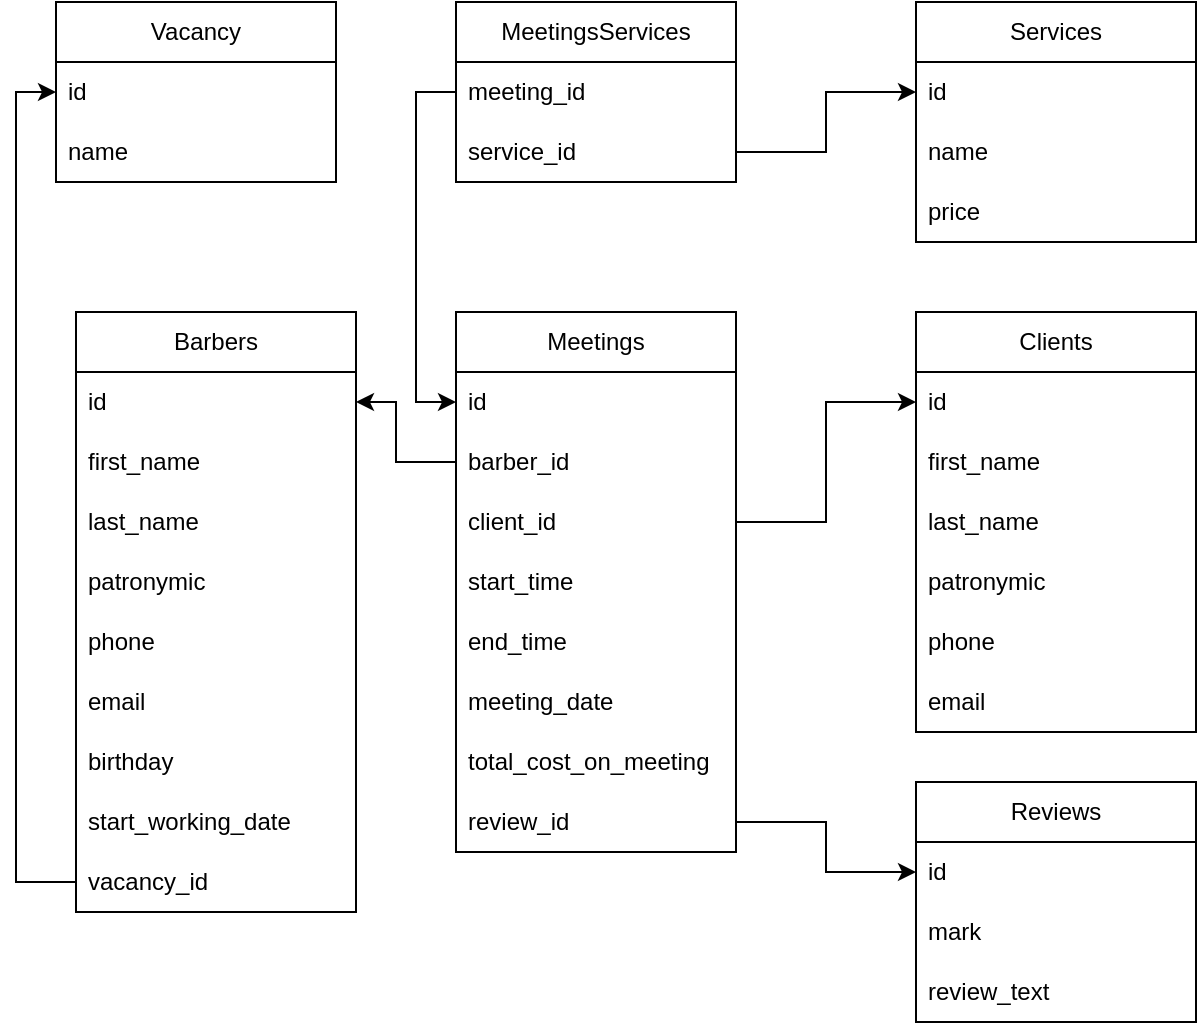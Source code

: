 <mxfile version="28.2.7">
  <diagram name="Страница — 1" id="1cuK12393pWJj8hoVY2m">
    <mxGraphModel dx="1717" dy="733" grid="1" gridSize="10" guides="1" tooltips="1" connect="1" arrows="1" fold="1" page="1" pageScale="1" pageWidth="827" pageHeight="1169" math="0" shadow="0">
      <root>
        <mxCell id="0" />
        <mxCell id="1" parent="0" />
        <mxCell id="9W_tzA5p6KgLk8yMx8yy-1" value="Vacancy" style="swimlane;fontStyle=0;childLayout=stackLayout;horizontal=1;startSize=30;horizontalStack=0;resizeParent=1;resizeParentMax=0;resizeLast=0;collapsible=1;marginBottom=0;whiteSpace=wrap;html=1;" vertex="1" parent="1">
          <mxGeometry x="40" y="30" width="140" height="90" as="geometry" />
        </mxCell>
        <mxCell id="9W_tzA5p6KgLk8yMx8yy-2" value="id" style="text;strokeColor=none;fillColor=none;align=left;verticalAlign=middle;spacingLeft=4;spacingRight=4;overflow=hidden;points=[[0,0.5],[1,0.5]];portConstraint=eastwest;rotatable=0;whiteSpace=wrap;html=1;" vertex="1" parent="9W_tzA5p6KgLk8yMx8yy-1">
          <mxGeometry y="30" width="140" height="30" as="geometry" />
        </mxCell>
        <mxCell id="9W_tzA5p6KgLk8yMx8yy-3" value="name" style="text;strokeColor=none;fillColor=none;align=left;verticalAlign=middle;spacingLeft=4;spacingRight=4;overflow=hidden;points=[[0,0.5],[1,0.5]];portConstraint=eastwest;rotatable=0;whiteSpace=wrap;html=1;" vertex="1" parent="9W_tzA5p6KgLk8yMx8yy-1">
          <mxGeometry y="60" width="140" height="30" as="geometry" />
        </mxCell>
        <mxCell id="9W_tzA5p6KgLk8yMx8yy-5" value="Barbers" style="swimlane;fontStyle=0;childLayout=stackLayout;horizontal=1;startSize=30;horizontalStack=0;resizeParent=1;resizeParentMax=0;resizeLast=0;collapsible=1;marginBottom=0;whiteSpace=wrap;html=1;" vertex="1" parent="1">
          <mxGeometry x="50" y="185" width="140" height="300" as="geometry" />
        </mxCell>
        <mxCell id="9W_tzA5p6KgLk8yMx8yy-6" value="id" style="text;strokeColor=none;fillColor=none;align=left;verticalAlign=middle;spacingLeft=4;spacingRight=4;overflow=hidden;points=[[0,0.5],[1,0.5]];portConstraint=eastwest;rotatable=0;whiteSpace=wrap;html=1;" vertex="1" parent="9W_tzA5p6KgLk8yMx8yy-5">
          <mxGeometry y="30" width="140" height="30" as="geometry" />
        </mxCell>
        <mxCell id="9W_tzA5p6KgLk8yMx8yy-7" value="first_name" style="text;strokeColor=none;fillColor=none;align=left;verticalAlign=middle;spacingLeft=4;spacingRight=4;overflow=hidden;points=[[0,0.5],[1,0.5]];portConstraint=eastwest;rotatable=0;whiteSpace=wrap;html=1;" vertex="1" parent="9W_tzA5p6KgLk8yMx8yy-5">
          <mxGeometry y="60" width="140" height="30" as="geometry" />
        </mxCell>
        <mxCell id="9W_tzA5p6KgLk8yMx8yy-8" value="last_name" style="text;strokeColor=none;fillColor=none;align=left;verticalAlign=middle;spacingLeft=4;spacingRight=4;overflow=hidden;points=[[0,0.5],[1,0.5]];portConstraint=eastwest;rotatable=0;whiteSpace=wrap;html=1;" vertex="1" parent="9W_tzA5p6KgLk8yMx8yy-5">
          <mxGeometry y="90" width="140" height="30" as="geometry" />
        </mxCell>
        <mxCell id="9W_tzA5p6KgLk8yMx8yy-9" value="patronymic" style="text;strokeColor=none;fillColor=none;align=left;verticalAlign=middle;spacingLeft=4;spacingRight=4;overflow=hidden;points=[[0,0.5],[1,0.5]];portConstraint=eastwest;rotatable=0;whiteSpace=wrap;html=1;" vertex="1" parent="9W_tzA5p6KgLk8yMx8yy-5">
          <mxGeometry y="120" width="140" height="30" as="geometry" />
        </mxCell>
        <mxCell id="9W_tzA5p6KgLk8yMx8yy-10" value="phone" style="text;strokeColor=none;fillColor=none;align=left;verticalAlign=middle;spacingLeft=4;spacingRight=4;overflow=hidden;points=[[0,0.5],[1,0.5]];portConstraint=eastwest;rotatable=0;whiteSpace=wrap;html=1;" vertex="1" parent="9W_tzA5p6KgLk8yMx8yy-5">
          <mxGeometry y="150" width="140" height="30" as="geometry" />
        </mxCell>
        <mxCell id="9W_tzA5p6KgLk8yMx8yy-11" value="email" style="text;strokeColor=none;fillColor=none;align=left;verticalAlign=middle;spacingLeft=4;spacingRight=4;overflow=hidden;points=[[0,0.5],[1,0.5]];portConstraint=eastwest;rotatable=0;whiteSpace=wrap;html=1;" vertex="1" parent="9W_tzA5p6KgLk8yMx8yy-5">
          <mxGeometry y="180" width="140" height="30" as="geometry" />
        </mxCell>
        <mxCell id="9W_tzA5p6KgLk8yMx8yy-12" value="birthday" style="text;strokeColor=none;fillColor=none;align=left;verticalAlign=middle;spacingLeft=4;spacingRight=4;overflow=hidden;points=[[0,0.5],[1,0.5]];portConstraint=eastwest;rotatable=0;whiteSpace=wrap;html=1;" vertex="1" parent="9W_tzA5p6KgLk8yMx8yy-5">
          <mxGeometry y="210" width="140" height="30" as="geometry" />
        </mxCell>
        <mxCell id="9W_tzA5p6KgLk8yMx8yy-13" value="start_working_date" style="text;strokeColor=none;fillColor=none;align=left;verticalAlign=middle;spacingLeft=4;spacingRight=4;overflow=hidden;points=[[0,0.5],[1,0.5]];portConstraint=eastwest;rotatable=0;whiteSpace=wrap;html=1;" vertex="1" parent="9W_tzA5p6KgLk8yMx8yy-5">
          <mxGeometry y="240" width="140" height="30" as="geometry" />
        </mxCell>
        <mxCell id="9W_tzA5p6KgLk8yMx8yy-14" value="vacancy_id" style="text;strokeColor=none;fillColor=none;align=left;verticalAlign=middle;spacingLeft=4;spacingRight=4;overflow=hidden;points=[[0,0.5],[1,0.5]];portConstraint=eastwest;rotatable=0;whiteSpace=wrap;html=1;" vertex="1" parent="9W_tzA5p6KgLk8yMx8yy-5">
          <mxGeometry y="270" width="140" height="30" as="geometry" />
        </mxCell>
        <mxCell id="9W_tzA5p6KgLk8yMx8yy-16" style="edgeStyle=orthogonalEdgeStyle;rounded=0;orthogonalLoop=1;jettySize=auto;html=1;entryX=0;entryY=0.5;entryDx=0;entryDy=0;" edge="1" parent="1" source="9W_tzA5p6KgLk8yMx8yy-14" target="9W_tzA5p6KgLk8yMx8yy-1">
          <mxGeometry relative="1" as="geometry" />
        </mxCell>
        <mxCell id="9W_tzA5p6KgLk8yMx8yy-17" value="Services" style="swimlane;fontStyle=0;childLayout=stackLayout;horizontal=1;startSize=30;horizontalStack=0;resizeParent=1;resizeParentMax=0;resizeLast=0;collapsible=1;marginBottom=0;whiteSpace=wrap;html=1;" vertex="1" parent="1">
          <mxGeometry x="470" y="30" width="140" height="120" as="geometry" />
        </mxCell>
        <mxCell id="9W_tzA5p6KgLk8yMx8yy-18" value="id" style="text;strokeColor=none;fillColor=none;align=left;verticalAlign=middle;spacingLeft=4;spacingRight=4;overflow=hidden;points=[[0,0.5],[1,0.5]];portConstraint=eastwest;rotatable=0;whiteSpace=wrap;html=1;" vertex="1" parent="9W_tzA5p6KgLk8yMx8yy-17">
          <mxGeometry y="30" width="140" height="30" as="geometry" />
        </mxCell>
        <mxCell id="9W_tzA5p6KgLk8yMx8yy-19" value="name" style="text;strokeColor=none;fillColor=none;align=left;verticalAlign=middle;spacingLeft=4;spacingRight=4;overflow=hidden;points=[[0,0.5],[1,0.5]];portConstraint=eastwest;rotatable=0;whiteSpace=wrap;html=1;" vertex="1" parent="9W_tzA5p6KgLk8yMx8yy-17">
          <mxGeometry y="60" width="140" height="30" as="geometry" />
        </mxCell>
        <mxCell id="9W_tzA5p6KgLk8yMx8yy-20" value="price" style="text;strokeColor=none;fillColor=none;align=left;verticalAlign=middle;spacingLeft=4;spacingRight=4;overflow=hidden;points=[[0,0.5],[1,0.5]];portConstraint=eastwest;rotatable=0;whiteSpace=wrap;html=1;" vertex="1" parent="9W_tzA5p6KgLk8yMx8yy-17">
          <mxGeometry y="90" width="140" height="30" as="geometry" />
        </mxCell>
        <mxCell id="9W_tzA5p6KgLk8yMx8yy-21" value="Clients" style="swimlane;fontStyle=0;childLayout=stackLayout;horizontal=1;startSize=30;horizontalStack=0;resizeParent=1;resizeParentMax=0;resizeLast=0;collapsible=1;marginBottom=0;whiteSpace=wrap;html=1;" vertex="1" parent="1">
          <mxGeometry x="470" y="185" width="140" height="210" as="geometry" />
        </mxCell>
        <mxCell id="9W_tzA5p6KgLk8yMx8yy-22" value="id" style="text;strokeColor=none;fillColor=none;align=left;verticalAlign=middle;spacingLeft=4;spacingRight=4;overflow=hidden;points=[[0,0.5],[1,0.5]];portConstraint=eastwest;rotatable=0;whiteSpace=wrap;html=1;" vertex="1" parent="9W_tzA5p6KgLk8yMx8yy-21">
          <mxGeometry y="30" width="140" height="30" as="geometry" />
        </mxCell>
        <mxCell id="9W_tzA5p6KgLk8yMx8yy-23" value="first_name" style="text;strokeColor=none;fillColor=none;align=left;verticalAlign=middle;spacingLeft=4;spacingRight=4;overflow=hidden;points=[[0,0.5],[1,0.5]];portConstraint=eastwest;rotatable=0;whiteSpace=wrap;html=1;" vertex="1" parent="9W_tzA5p6KgLk8yMx8yy-21">
          <mxGeometry y="60" width="140" height="30" as="geometry" />
        </mxCell>
        <mxCell id="9W_tzA5p6KgLk8yMx8yy-24" value="last_name" style="text;strokeColor=none;fillColor=none;align=left;verticalAlign=middle;spacingLeft=4;spacingRight=4;overflow=hidden;points=[[0,0.5],[1,0.5]];portConstraint=eastwest;rotatable=0;whiteSpace=wrap;html=1;" vertex="1" parent="9W_tzA5p6KgLk8yMx8yy-21">
          <mxGeometry y="90" width="140" height="30" as="geometry" />
        </mxCell>
        <mxCell id="9W_tzA5p6KgLk8yMx8yy-25" value="patronymic" style="text;strokeColor=none;fillColor=none;align=left;verticalAlign=middle;spacingLeft=4;spacingRight=4;overflow=hidden;points=[[0,0.5],[1,0.5]];portConstraint=eastwest;rotatable=0;whiteSpace=wrap;html=1;" vertex="1" parent="9W_tzA5p6KgLk8yMx8yy-21">
          <mxGeometry y="120" width="140" height="30" as="geometry" />
        </mxCell>
        <mxCell id="9W_tzA5p6KgLk8yMx8yy-26" value="phone" style="text;strokeColor=none;fillColor=none;align=left;verticalAlign=middle;spacingLeft=4;spacingRight=4;overflow=hidden;points=[[0,0.5],[1,0.5]];portConstraint=eastwest;rotatable=0;whiteSpace=wrap;html=1;" vertex="1" parent="9W_tzA5p6KgLk8yMx8yy-21">
          <mxGeometry y="150" width="140" height="30" as="geometry" />
        </mxCell>
        <mxCell id="9W_tzA5p6KgLk8yMx8yy-27" value="email" style="text;strokeColor=none;fillColor=none;align=left;verticalAlign=middle;spacingLeft=4;spacingRight=4;overflow=hidden;points=[[0,0.5],[1,0.5]];portConstraint=eastwest;rotatable=0;whiteSpace=wrap;html=1;" vertex="1" parent="9W_tzA5p6KgLk8yMx8yy-21">
          <mxGeometry y="180" width="140" height="30" as="geometry" />
        </mxCell>
        <mxCell id="9W_tzA5p6KgLk8yMx8yy-31" value="&lt;div&gt;&lt;span style=&quot;background-color: transparent; color: light-dark(rgb(0, 0, 0), rgb(255, 255, 255));&quot;&gt;Meetings&lt;/span&gt;&lt;/div&gt;" style="swimlane;fontStyle=0;childLayout=stackLayout;horizontal=1;startSize=30;horizontalStack=0;resizeParent=1;resizeParentMax=0;resizeLast=0;collapsible=1;marginBottom=0;whiteSpace=wrap;html=1;" vertex="1" parent="1">
          <mxGeometry x="240" y="185" width="140" height="270" as="geometry" />
        </mxCell>
        <mxCell id="9W_tzA5p6KgLk8yMx8yy-32" value="id" style="text;strokeColor=none;fillColor=none;align=left;verticalAlign=middle;spacingLeft=4;spacingRight=4;overflow=hidden;points=[[0,0.5],[1,0.5]];portConstraint=eastwest;rotatable=0;whiteSpace=wrap;html=1;" vertex="1" parent="9W_tzA5p6KgLk8yMx8yy-31">
          <mxGeometry y="30" width="140" height="30" as="geometry" />
        </mxCell>
        <mxCell id="9W_tzA5p6KgLk8yMx8yy-33" value="barber_id" style="text;strokeColor=none;fillColor=none;align=left;verticalAlign=middle;spacingLeft=4;spacingRight=4;overflow=hidden;points=[[0,0.5],[1,0.5]];portConstraint=eastwest;rotatable=0;whiteSpace=wrap;html=1;" vertex="1" parent="9W_tzA5p6KgLk8yMx8yy-31">
          <mxGeometry y="60" width="140" height="30" as="geometry" />
        </mxCell>
        <mxCell id="9W_tzA5p6KgLk8yMx8yy-34" value="client_id" style="text;strokeColor=none;fillColor=none;align=left;verticalAlign=middle;spacingLeft=4;spacingRight=4;overflow=hidden;points=[[0,0.5],[1,0.5]];portConstraint=eastwest;rotatable=0;whiteSpace=wrap;html=1;" vertex="1" parent="9W_tzA5p6KgLk8yMx8yy-31">
          <mxGeometry y="90" width="140" height="30" as="geometry" />
        </mxCell>
        <mxCell id="9W_tzA5p6KgLk8yMx8yy-35" value="start_time" style="text;strokeColor=none;fillColor=none;align=left;verticalAlign=middle;spacingLeft=4;spacingRight=4;overflow=hidden;points=[[0,0.5],[1,0.5]];portConstraint=eastwest;rotatable=0;whiteSpace=wrap;html=1;" vertex="1" parent="9W_tzA5p6KgLk8yMx8yy-31">
          <mxGeometry y="120" width="140" height="30" as="geometry" />
        </mxCell>
        <mxCell id="9W_tzA5p6KgLk8yMx8yy-36" value="end_time" style="text;strokeColor=none;fillColor=none;align=left;verticalAlign=middle;spacingLeft=4;spacingRight=4;overflow=hidden;points=[[0,0.5],[1,0.5]];portConstraint=eastwest;rotatable=0;whiteSpace=wrap;html=1;" vertex="1" parent="9W_tzA5p6KgLk8yMx8yy-31">
          <mxGeometry y="150" width="140" height="30" as="geometry" />
        </mxCell>
        <mxCell id="9W_tzA5p6KgLk8yMx8yy-37" value="meeting_date" style="text;strokeColor=none;fillColor=none;align=left;verticalAlign=middle;spacingLeft=4;spacingRight=4;overflow=hidden;points=[[0,0.5],[1,0.5]];portConstraint=eastwest;rotatable=0;whiteSpace=wrap;html=1;" vertex="1" parent="9W_tzA5p6KgLk8yMx8yy-31">
          <mxGeometry y="180" width="140" height="30" as="geometry" />
        </mxCell>
        <mxCell id="9W_tzA5p6KgLk8yMx8yy-60" value="total_cost_on_meeting" style="text;strokeColor=none;fillColor=none;align=left;verticalAlign=middle;spacingLeft=4;spacingRight=4;overflow=hidden;points=[[0,0.5],[1,0.5]];portConstraint=eastwest;rotatable=0;whiteSpace=wrap;html=1;" vertex="1" parent="9W_tzA5p6KgLk8yMx8yy-31">
          <mxGeometry y="210" width="140" height="30" as="geometry" />
        </mxCell>
        <mxCell id="9W_tzA5p6KgLk8yMx8yy-58" value="review_id" style="text;strokeColor=none;fillColor=none;align=left;verticalAlign=middle;spacingLeft=4;spacingRight=4;overflow=hidden;points=[[0,0.5],[1,0.5]];portConstraint=eastwest;rotatable=0;whiteSpace=wrap;html=1;" vertex="1" parent="9W_tzA5p6KgLk8yMx8yy-31">
          <mxGeometry y="240" width="140" height="30" as="geometry" />
        </mxCell>
        <mxCell id="9W_tzA5p6KgLk8yMx8yy-46" value="MeetingsServices" style="swimlane;fontStyle=0;childLayout=stackLayout;horizontal=1;startSize=30;horizontalStack=0;resizeParent=1;resizeParentMax=0;resizeLast=0;collapsible=1;marginBottom=0;whiteSpace=wrap;html=1;" vertex="1" parent="1">
          <mxGeometry x="240" y="30" width="140" height="90" as="geometry" />
        </mxCell>
        <mxCell id="9W_tzA5p6KgLk8yMx8yy-47" value="meeting_id" style="text;strokeColor=none;fillColor=none;align=left;verticalAlign=middle;spacingLeft=4;spacingRight=4;overflow=hidden;points=[[0,0.5],[1,0.5]];portConstraint=eastwest;rotatable=0;whiteSpace=wrap;html=1;" vertex="1" parent="9W_tzA5p6KgLk8yMx8yy-46">
          <mxGeometry y="30" width="140" height="30" as="geometry" />
        </mxCell>
        <mxCell id="9W_tzA5p6KgLk8yMx8yy-48" value="service_id" style="text;strokeColor=none;fillColor=none;align=left;verticalAlign=middle;spacingLeft=4;spacingRight=4;overflow=hidden;points=[[0,0.5],[1,0.5]];portConstraint=eastwest;rotatable=0;whiteSpace=wrap;html=1;" vertex="1" parent="9W_tzA5p6KgLk8yMx8yy-46">
          <mxGeometry y="60" width="140" height="30" as="geometry" />
        </mxCell>
        <mxCell id="9W_tzA5p6KgLk8yMx8yy-50" style="edgeStyle=orthogonalEdgeStyle;rounded=0;orthogonalLoop=1;jettySize=auto;html=1;entryX=1;entryY=0.5;entryDx=0;entryDy=0;" edge="1" parent="1" source="9W_tzA5p6KgLk8yMx8yy-33" target="9W_tzA5p6KgLk8yMx8yy-6">
          <mxGeometry relative="1" as="geometry">
            <Array as="points">
              <mxPoint x="210" y="260" />
              <mxPoint x="210" y="230" />
            </Array>
          </mxGeometry>
        </mxCell>
        <mxCell id="9W_tzA5p6KgLk8yMx8yy-51" style="edgeStyle=orthogonalEdgeStyle;rounded=0;orthogonalLoop=1;jettySize=auto;html=1;entryX=0;entryY=0.5;entryDx=0;entryDy=0;" edge="1" parent="1" source="9W_tzA5p6KgLk8yMx8yy-34" target="9W_tzA5p6KgLk8yMx8yy-22">
          <mxGeometry relative="1" as="geometry" />
        </mxCell>
        <mxCell id="9W_tzA5p6KgLk8yMx8yy-52" style="edgeStyle=orthogonalEdgeStyle;rounded=0;orthogonalLoop=1;jettySize=auto;html=1;" edge="1" parent="1" source="9W_tzA5p6KgLk8yMx8yy-48" target="9W_tzA5p6KgLk8yMx8yy-18">
          <mxGeometry relative="1" as="geometry" />
        </mxCell>
        <mxCell id="9W_tzA5p6KgLk8yMx8yy-53" style="edgeStyle=orthogonalEdgeStyle;rounded=0;orthogonalLoop=1;jettySize=auto;html=1;entryX=0;entryY=0.5;entryDx=0;entryDy=0;" edge="1" parent="1" source="9W_tzA5p6KgLk8yMx8yy-47" target="9W_tzA5p6KgLk8yMx8yy-32">
          <mxGeometry relative="1" as="geometry" />
        </mxCell>
        <mxCell id="9W_tzA5p6KgLk8yMx8yy-54" value="Reviews" style="swimlane;fontStyle=0;childLayout=stackLayout;horizontal=1;startSize=30;horizontalStack=0;resizeParent=1;resizeParentMax=0;resizeLast=0;collapsible=1;marginBottom=0;whiteSpace=wrap;html=1;" vertex="1" parent="1">
          <mxGeometry x="470" y="420" width="140" height="120" as="geometry" />
        </mxCell>
        <mxCell id="9W_tzA5p6KgLk8yMx8yy-55" value="id" style="text;strokeColor=none;fillColor=none;align=left;verticalAlign=middle;spacingLeft=4;spacingRight=4;overflow=hidden;points=[[0,0.5],[1,0.5]];portConstraint=eastwest;rotatable=0;whiteSpace=wrap;html=1;" vertex="1" parent="9W_tzA5p6KgLk8yMx8yy-54">
          <mxGeometry y="30" width="140" height="30" as="geometry" />
        </mxCell>
        <mxCell id="9W_tzA5p6KgLk8yMx8yy-56" value="mark" style="text;strokeColor=none;fillColor=none;align=left;verticalAlign=middle;spacingLeft=4;spacingRight=4;overflow=hidden;points=[[0,0.5],[1,0.5]];portConstraint=eastwest;rotatable=0;whiteSpace=wrap;html=1;" vertex="1" parent="9W_tzA5p6KgLk8yMx8yy-54">
          <mxGeometry y="60" width="140" height="30" as="geometry" />
        </mxCell>
        <mxCell id="9W_tzA5p6KgLk8yMx8yy-57" value="review_text" style="text;strokeColor=none;fillColor=none;align=left;verticalAlign=middle;spacingLeft=4;spacingRight=4;overflow=hidden;points=[[0,0.5],[1,0.5]];portConstraint=eastwest;rotatable=0;whiteSpace=wrap;html=1;" vertex="1" parent="9W_tzA5p6KgLk8yMx8yy-54">
          <mxGeometry y="90" width="140" height="30" as="geometry" />
        </mxCell>
        <mxCell id="9W_tzA5p6KgLk8yMx8yy-59" style="edgeStyle=orthogonalEdgeStyle;rounded=0;orthogonalLoop=1;jettySize=auto;html=1;entryX=0;entryY=0.5;entryDx=0;entryDy=0;" edge="1" parent="1" source="9W_tzA5p6KgLk8yMx8yy-58" target="9W_tzA5p6KgLk8yMx8yy-55">
          <mxGeometry relative="1" as="geometry" />
        </mxCell>
      </root>
    </mxGraphModel>
  </diagram>
</mxfile>
